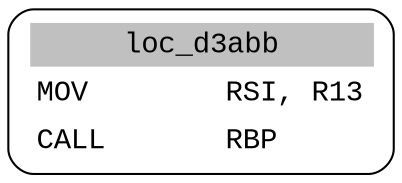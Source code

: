 digraph asm_graph {
1941 [
shape="Mrecord" fontname="Courier New"label =<<table border="0" cellborder="0" cellpadding="3"><tr><td align="center" colspan="2" bgcolor="grey">loc_d3abb</td></tr><tr><td align="left">MOV        RSI, R13</td></tr><tr><td align="left">CALL       RBP</td></tr></table>> ];
}